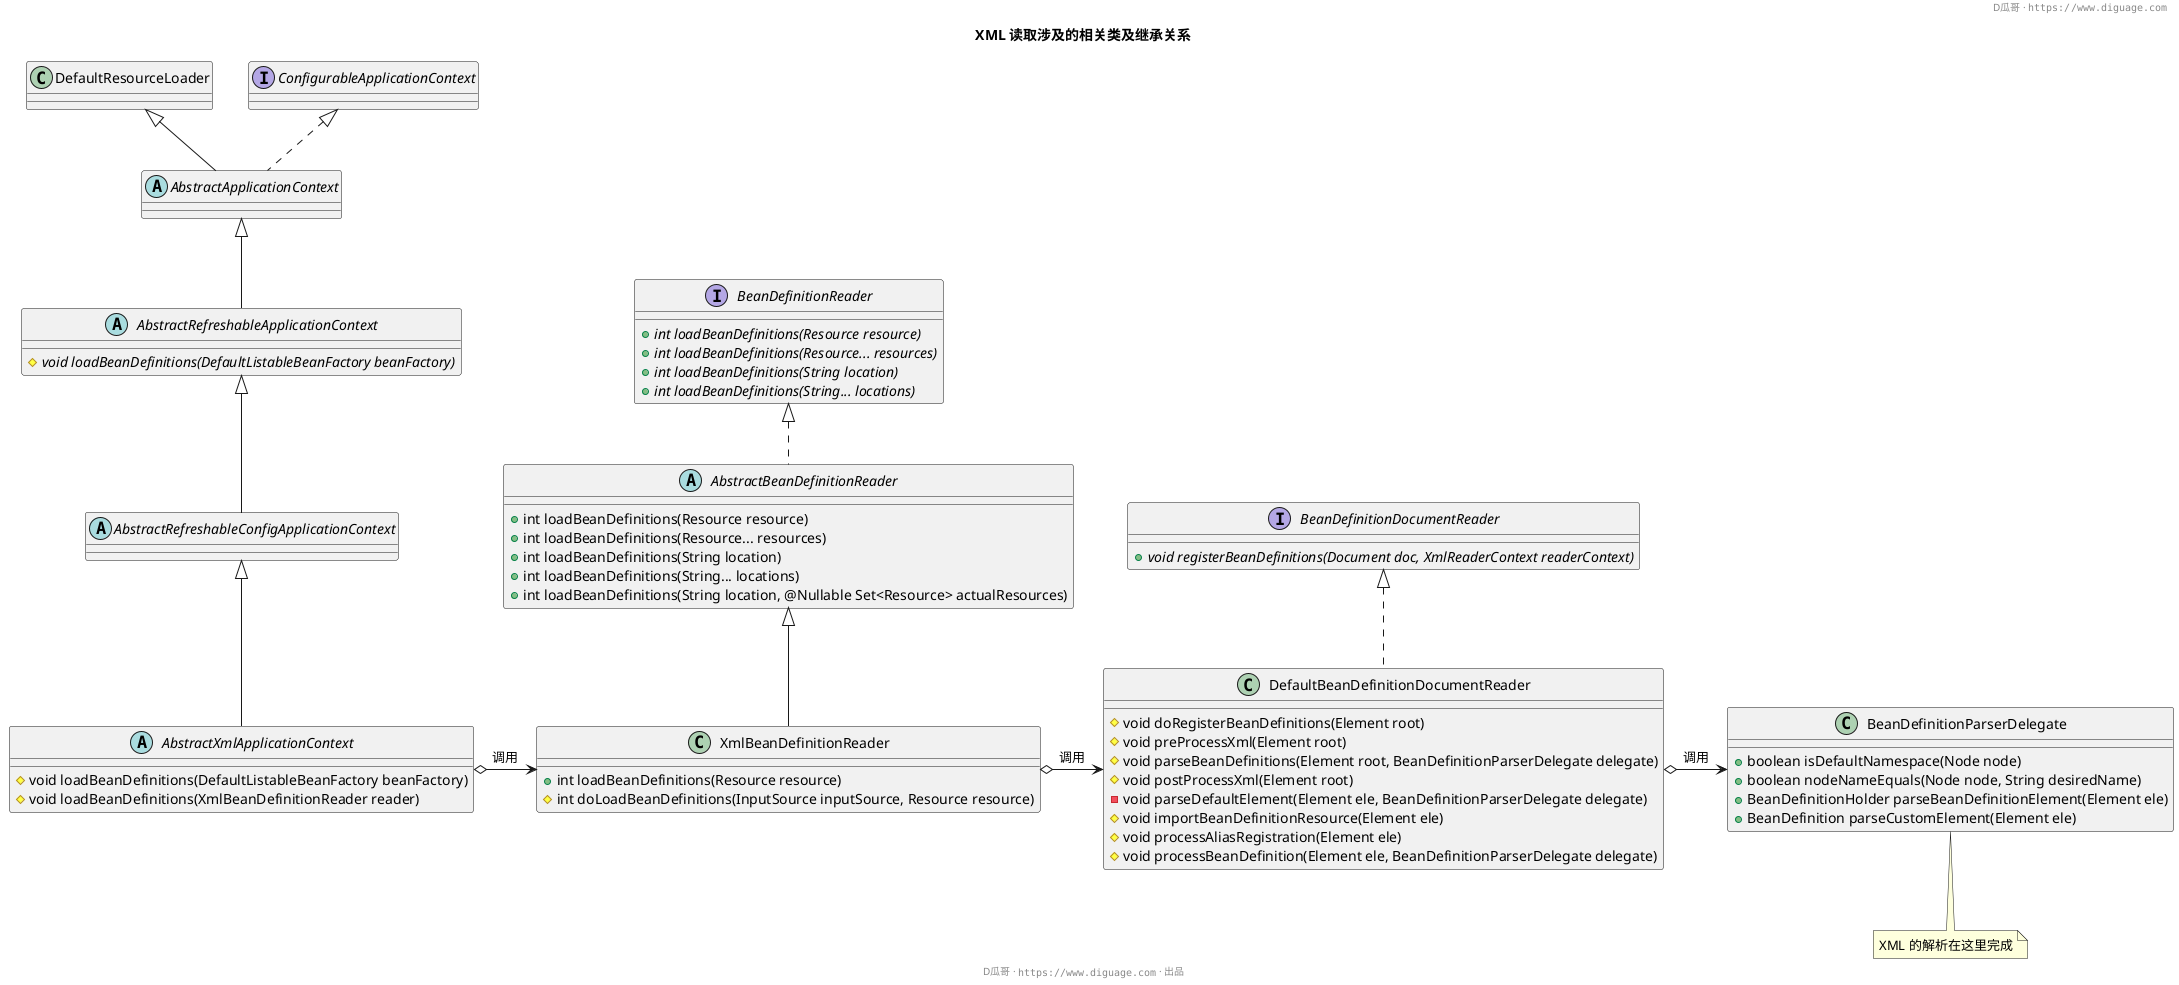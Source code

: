 @startuml

title **XML 读取涉及的相关类及继承关系**
header D瓜哥 · ""https://www.diguage.com""

abstract class AbstractApplicationContext extends DefaultResourceLoader implements ConfigurableApplicationContext

abstract class AbstractRefreshableApplicationContext extends AbstractApplicationContext {
  # {abstract} void loadBeanDefinitions(DefaultListableBeanFactory beanFactory)
}

abstract class AbstractRefreshableConfigApplicationContext extends AbstractRefreshableApplicationContext

abstract class AbstractXmlApplicationContext extends AbstractRefreshableConfigApplicationContext {
  # void loadBeanDefinitions(DefaultListableBeanFactory beanFactory)
  # void loadBeanDefinitions(XmlBeanDefinitionReader reader)
}

interface BeanDefinitionReader {
  + {abstract} int loadBeanDefinitions(Resource resource)
  + {abstract} int loadBeanDefinitions(Resource... resources)
  + {abstract} int loadBeanDefinitions(String location)
  + {abstract} int loadBeanDefinitions(String... locations)
}

abstract class AbstractBeanDefinitionReader implements BeanDefinitionReader {
  + int loadBeanDefinitions(Resource resource)
  + int loadBeanDefinitions(Resource... resources)
  + int loadBeanDefinitions(String location)
  + int loadBeanDefinitions(String... locations)
  + int loadBeanDefinitions(String location, @Nullable Set<Resource> actualResources)
}

class XmlBeanDefinitionReader extends AbstractBeanDefinitionReader {
  + int loadBeanDefinitions(Resource resource)
  # int doLoadBeanDefinitions(InputSource inputSource, Resource resource)
}

AbstractXmlApplicationContext o-right-> XmlBeanDefinitionReader : 调用

interface BeanDefinitionDocumentReader {
  + {abstract} void registerBeanDefinitions(Document doc, XmlReaderContext readerContext)
}

class DefaultBeanDefinitionDocumentReader implements BeanDefinitionDocumentReader {
  # void doRegisterBeanDefinitions(Element root)
  # void preProcessXml(Element root)
  # void parseBeanDefinitions(Element root, BeanDefinitionParserDelegate delegate)
  # void postProcessXml(Element root)
  - void parseDefaultElement(Element ele, BeanDefinitionParserDelegate delegate)
  # void importBeanDefinitionResource(Element ele)
  # void processAliasRegistration(Element ele)
  # void processBeanDefinition(Element ele, BeanDefinitionParserDelegate delegate)
}

XmlBeanDefinitionReader o-right-> DefaultBeanDefinitionDocumentReader : 调用

class BeanDefinitionParserDelegate {
  + boolean isDefaultNamespace(Node node)
  + boolean nodeNameEquals(Node node, String desiredName)
  + BeanDefinitionHolder parseBeanDefinitionElement(Element ele)
  + BeanDefinition parseCustomElement(Element ele)
}
note bottom of BeanDefinitionParserDelegate: XML 的解析在这里完成

DefaultBeanDefinitionDocumentReader o-right-> BeanDefinitionParserDelegate : 调用


footer D瓜哥 · ""https://www.diguage.com"" · 出品
@enduml